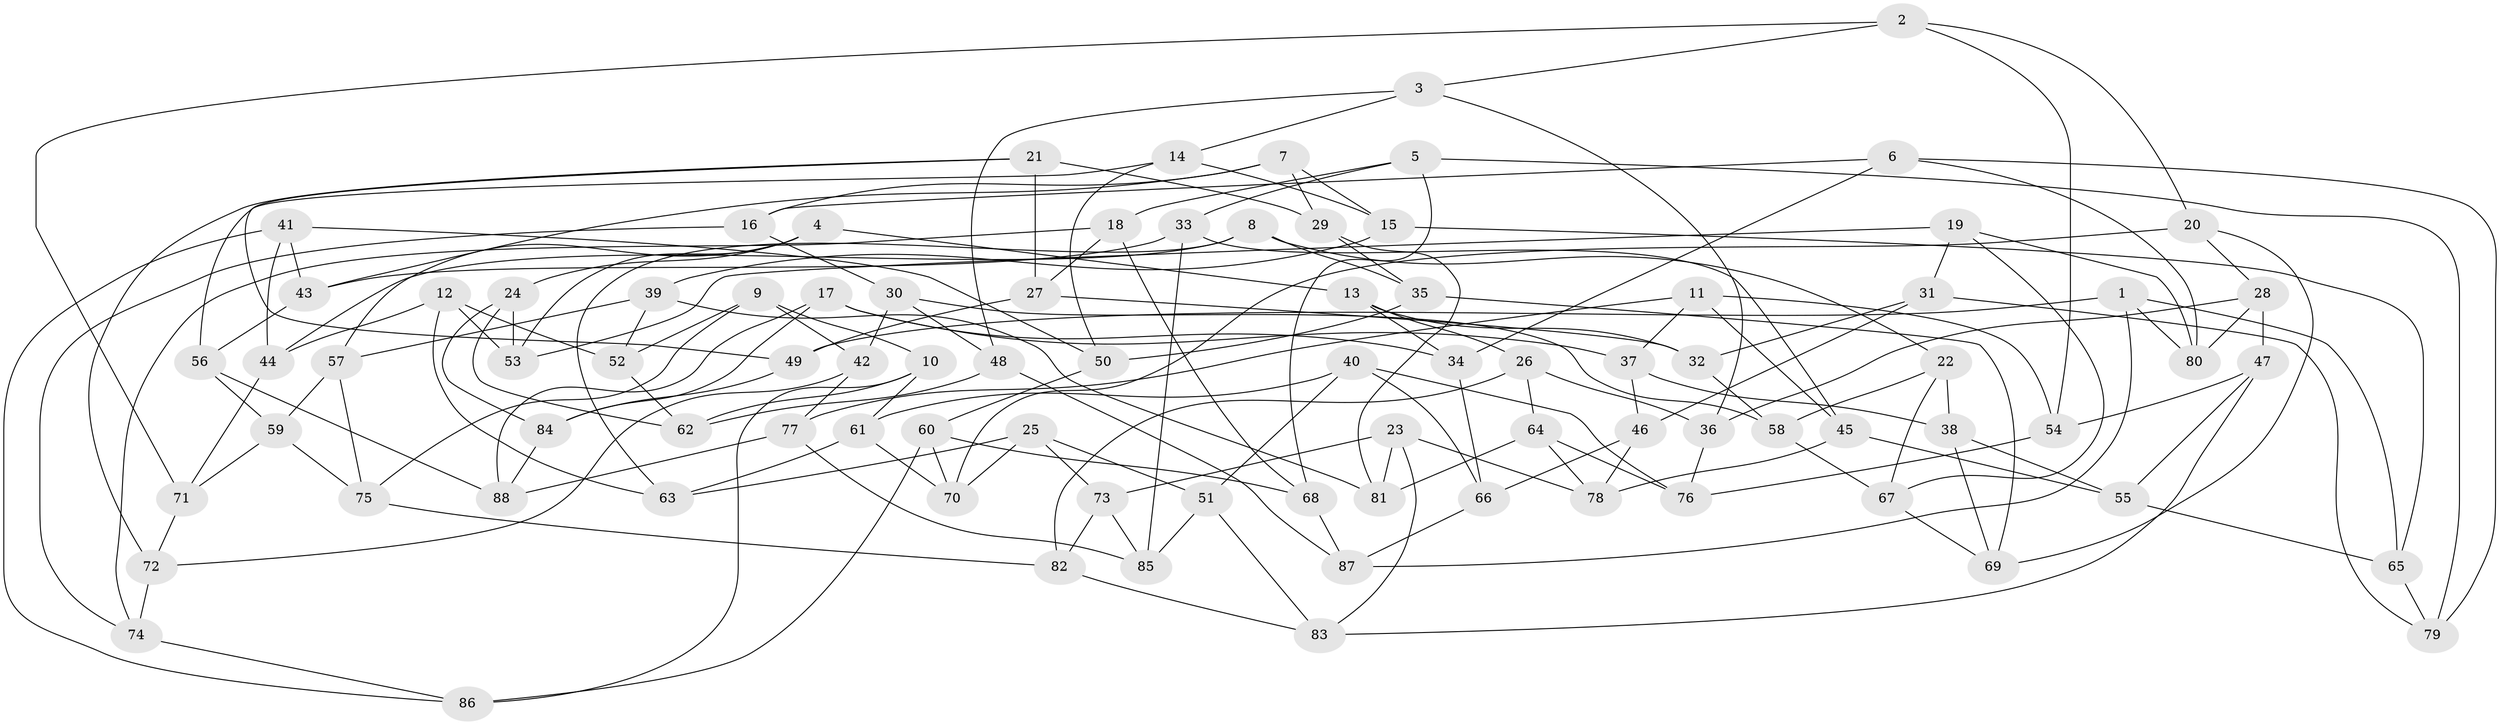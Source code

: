 // Generated by graph-tools (version 1.1) at 2025/50/03/09/25 03:50:50]
// undirected, 88 vertices, 176 edges
graph export_dot {
graph [start="1"]
  node [color=gray90,style=filled];
  1;
  2;
  3;
  4;
  5;
  6;
  7;
  8;
  9;
  10;
  11;
  12;
  13;
  14;
  15;
  16;
  17;
  18;
  19;
  20;
  21;
  22;
  23;
  24;
  25;
  26;
  27;
  28;
  29;
  30;
  31;
  32;
  33;
  34;
  35;
  36;
  37;
  38;
  39;
  40;
  41;
  42;
  43;
  44;
  45;
  46;
  47;
  48;
  49;
  50;
  51;
  52;
  53;
  54;
  55;
  56;
  57;
  58;
  59;
  60;
  61;
  62;
  63;
  64;
  65;
  66;
  67;
  68;
  69;
  70;
  71;
  72;
  73;
  74;
  75;
  76;
  77;
  78;
  79;
  80;
  81;
  82;
  83;
  84;
  85;
  86;
  87;
  88;
  1 -- 87;
  1 -- 65;
  1 -- 49;
  1 -- 80;
  2 -- 20;
  2 -- 54;
  2 -- 71;
  2 -- 3;
  3 -- 36;
  3 -- 14;
  3 -- 48;
  4 -- 57;
  4 -- 53;
  4 -- 24;
  4 -- 13;
  5 -- 33;
  5 -- 68;
  5 -- 79;
  5 -- 18;
  6 -- 79;
  6 -- 16;
  6 -- 34;
  6 -- 80;
  7 -- 43;
  7 -- 29;
  7 -- 16;
  7 -- 15;
  8 -- 63;
  8 -- 35;
  8 -- 22;
  8 -- 44;
  9 -- 10;
  9 -- 75;
  9 -- 42;
  9 -- 52;
  10 -- 62;
  10 -- 61;
  10 -- 86;
  11 -- 77;
  11 -- 54;
  11 -- 37;
  11 -- 45;
  12 -- 52;
  12 -- 63;
  12 -- 53;
  12 -- 44;
  13 -- 26;
  13 -- 32;
  13 -- 34;
  14 -- 50;
  14 -- 56;
  14 -- 15;
  15 -- 65;
  15 -- 39;
  16 -- 74;
  16 -- 30;
  17 -- 88;
  17 -- 84;
  17 -- 37;
  17 -- 34;
  18 -- 27;
  18 -- 74;
  18 -- 68;
  19 -- 31;
  19 -- 53;
  19 -- 80;
  19 -- 67;
  20 -- 70;
  20 -- 28;
  20 -- 69;
  21 -- 72;
  21 -- 29;
  21 -- 49;
  21 -- 27;
  22 -- 67;
  22 -- 38;
  22 -- 58;
  23 -- 83;
  23 -- 73;
  23 -- 81;
  23 -- 78;
  24 -- 62;
  24 -- 53;
  24 -- 84;
  25 -- 51;
  25 -- 63;
  25 -- 73;
  25 -- 70;
  26 -- 36;
  26 -- 64;
  26 -- 82;
  27 -- 32;
  27 -- 49;
  28 -- 36;
  28 -- 80;
  28 -- 47;
  29 -- 35;
  29 -- 81;
  30 -- 42;
  30 -- 48;
  30 -- 58;
  31 -- 32;
  31 -- 79;
  31 -- 46;
  32 -- 58;
  33 -- 45;
  33 -- 43;
  33 -- 85;
  34 -- 66;
  35 -- 69;
  35 -- 50;
  36 -- 76;
  37 -- 46;
  37 -- 38;
  38 -- 55;
  38 -- 69;
  39 -- 81;
  39 -- 52;
  39 -- 57;
  40 -- 76;
  40 -- 61;
  40 -- 51;
  40 -- 66;
  41 -- 50;
  41 -- 44;
  41 -- 43;
  41 -- 86;
  42 -- 77;
  42 -- 72;
  43 -- 56;
  44 -- 71;
  45 -- 55;
  45 -- 78;
  46 -- 78;
  46 -- 66;
  47 -- 55;
  47 -- 54;
  47 -- 83;
  48 -- 87;
  48 -- 62;
  49 -- 84;
  50 -- 60;
  51 -- 85;
  51 -- 83;
  52 -- 62;
  54 -- 76;
  55 -- 65;
  56 -- 88;
  56 -- 59;
  57 -- 59;
  57 -- 75;
  58 -- 67;
  59 -- 71;
  59 -- 75;
  60 -- 68;
  60 -- 70;
  60 -- 86;
  61 -- 63;
  61 -- 70;
  64 -- 81;
  64 -- 78;
  64 -- 76;
  65 -- 79;
  66 -- 87;
  67 -- 69;
  68 -- 87;
  71 -- 72;
  72 -- 74;
  73 -- 82;
  73 -- 85;
  74 -- 86;
  75 -- 82;
  77 -- 88;
  77 -- 85;
  82 -- 83;
  84 -- 88;
}
